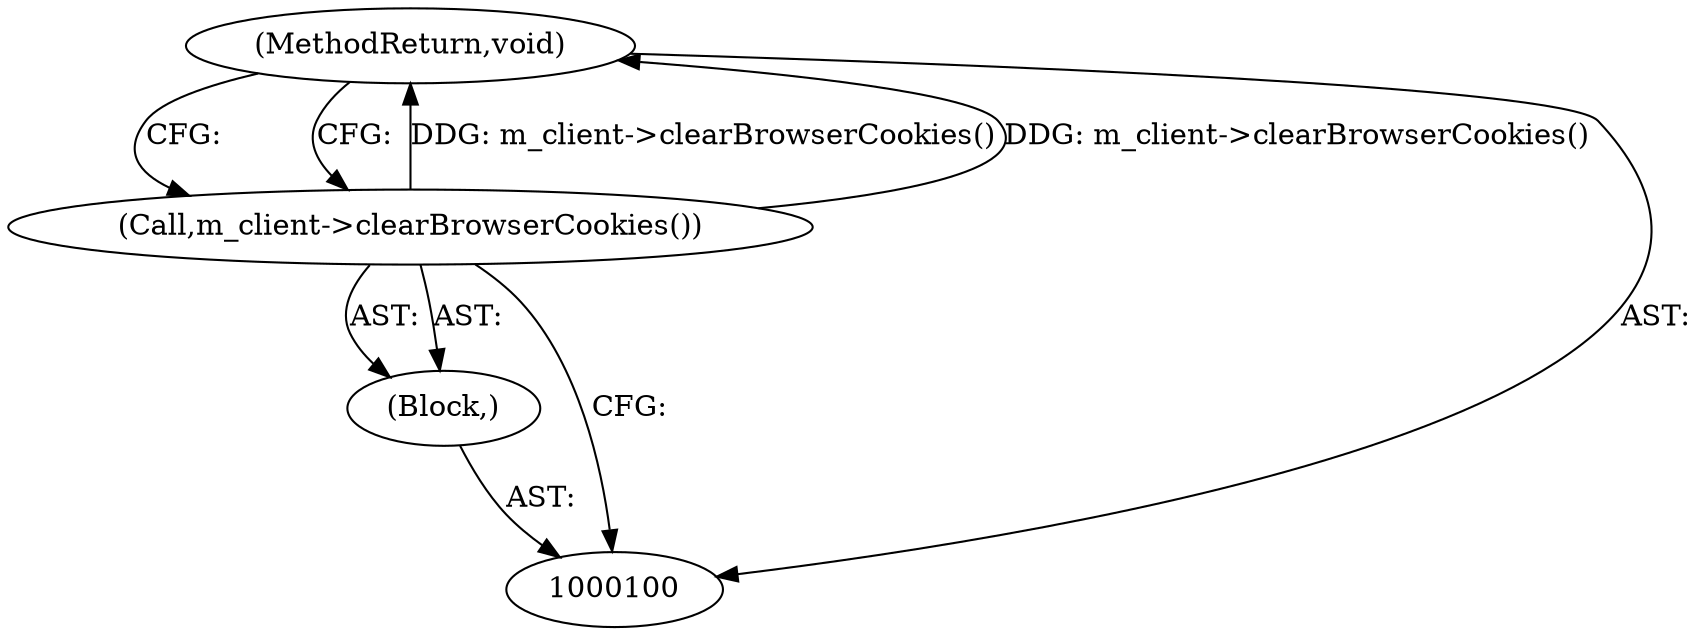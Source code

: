 digraph "1_Chrome_4c39b8e5670c4a0f2bb06008502ebb0c4fe322e0_4" {
"1000103" [label="(MethodReturn,void)"];
"1000101" [label="(Block,)"];
"1000102" [label="(Call,m_client->clearBrowserCookies())"];
"1000103" -> "1000100"  [label="AST: "];
"1000103" -> "1000102"  [label="CFG: "];
"1000102" -> "1000103"  [label="DDG: m_client->clearBrowserCookies()"];
"1000101" -> "1000100"  [label="AST: "];
"1000102" -> "1000101"  [label="AST: "];
"1000102" -> "1000101"  [label="AST: "];
"1000102" -> "1000100"  [label="CFG: "];
"1000103" -> "1000102"  [label="CFG: "];
"1000102" -> "1000103"  [label="DDG: m_client->clearBrowserCookies()"];
}
